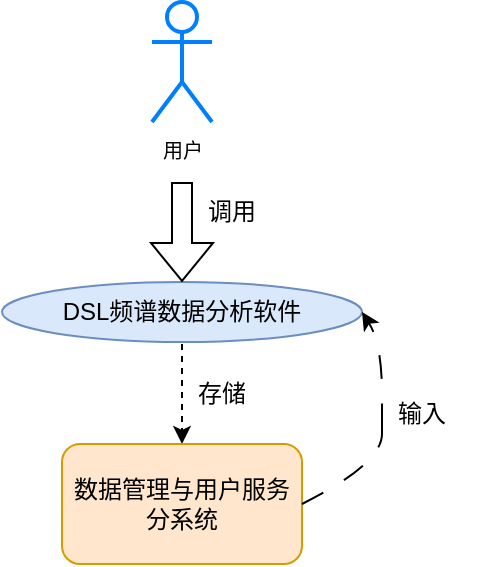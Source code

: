 <mxfile version="26.0.5">
  <diagram name="Page-1" id="JKRSTJ7VRmhqOdDWNJ8Q">
    <mxGraphModel dx="1050" dy="643" grid="1" gridSize="10" guides="1" tooltips="1" connect="1" arrows="1" fold="1" page="1" pageScale="1" pageWidth="850" pageHeight="1100" math="0" shadow="0">
      <root>
        <mxCell id="0" />
        <mxCell id="1" parent="0" />
        <mxCell id="b6WoJG--cFpiJoJbzReI-1" value="&lt;font style=&quot;font-size: 10px;&quot;&gt;用户&lt;/font&gt;" style="shape=umlActor;verticalLabelPosition=bottom;verticalAlign=top;html=1;outlineConnect=0;fillColor=none;strokeColor=#007FFF;strokeWidth=2;" vertex="1" parent="1">
          <mxGeometry x="345" y="109" width="30" height="60" as="geometry" />
        </mxCell>
        <mxCell id="b6WoJG--cFpiJoJbzReI-2" value="DSL频谱数据分析软件" style="ellipse;whiteSpace=wrap;html=1;fillColor=#dae8fc;strokeColor=#6c8ebf;" vertex="1" parent="1">
          <mxGeometry x="270" y="249" width="180" height="30" as="geometry" />
        </mxCell>
        <mxCell id="b6WoJG--cFpiJoJbzReI-3" value="" style="shape=flexArrow;endArrow=classic;html=1;rounded=0;entryX=0.5;entryY=0;entryDx=0;entryDy=0;" edge="1" parent="1">
          <mxGeometry width="50" height="50" relative="1" as="geometry">
            <mxPoint x="360" y="199" as="sourcePoint" />
            <mxPoint x="360" y="249" as="targetPoint" />
          </mxGeometry>
        </mxCell>
        <mxCell id="b6WoJG--cFpiJoJbzReI-4" value="" style="endArrow=classic;html=1;rounded=0;dashed=1;entryX=0.5;entryY=0;entryDx=0;entryDy=0;" edge="1" parent="1" target="b6WoJG--cFpiJoJbzReI-7">
          <mxGeometry width="50" height="50" relative="1" as="geometry">
            <mxPoint x="360" y="280" as="sourcePoint" />
            <mxPoint x="360" y="440" as="targetPoint" />
          </mxGeometry>
        </mxCell>
        <mxCell id="b6WoJG--cFpiJoJbzReI-5" value="调用" style="text;html=1;align=center;verticalAlign=middle;whiteSpace=wrap;rounded=0;" vertex="1" parent="1">
          <mxGeometry x="350" y="199" width="70" height="30" as="geometry" />
        </mxCell>
        <mxCell id="b6WoJG--cFpiJoJbzReI-6" value="存储" style="text;html=1;align=center;verticalAlign=middle;whiteSpace=wrap;rounded=0;" vertex="1" parent="1">
          <mxGeometry x="350" y="290" width="60" height="30" as="geometry" />
        </mxCell>
        <mxCell id="b6WoJG--cFpiJoJbzReI-7" value="数据管理与用户服务分系统" style="rounded=1;whiteSpace=wrap;html=1;fillColor=#ffe6cc;strokeColor=#d79b00;" vertex="1" parent="1">
          <mxGeometry x="300" y="330" width="120" height="60" as="geometry" />
        </mxCell>
        <mxCell id="b6WoJG--cFpiJoJbzReI-18" value="" style="curved=1;endArrow=classic;html=1;rounded=0;exitX=1;exitY=0.5;exitDx=0;exitDy=0;entryX=1;entryY=0.5;entryDx=0;entryDy=0;dashed=1;dashPattern=12 12;" edge="1" parent="1">
          <mxGeometry width="50" height="50" relative="1" as="geometry">
            <mxPoint x="420" y="360" as="sourcePoint" />
            <mxPoint x="450" y="264" as="targetPoint" />
            <Array as="points">
              <mxPoint x="460" y="340" />
              <mxPoint x="460" y="310" />
              <mxPoint x="460" y="330" />
              <mxPoint x="460" y="280" />
            </Array>
          </mxGeometry>
        </mxCell>
        <mxCell id="b6WoJG--cFpiJoJbzReI-19" value="输入" style="text;html=1;align=center;verticalAlign=middle;whiteSpace=wrap;rounded=0;" vertex="1" parent="1">
          <mxGeometry x="450" y="300" width="60" height="30" as="geometry" />
        </mxCell>
      </root>
    </mxGraphModel>
  </diagram>
</mxfile>

